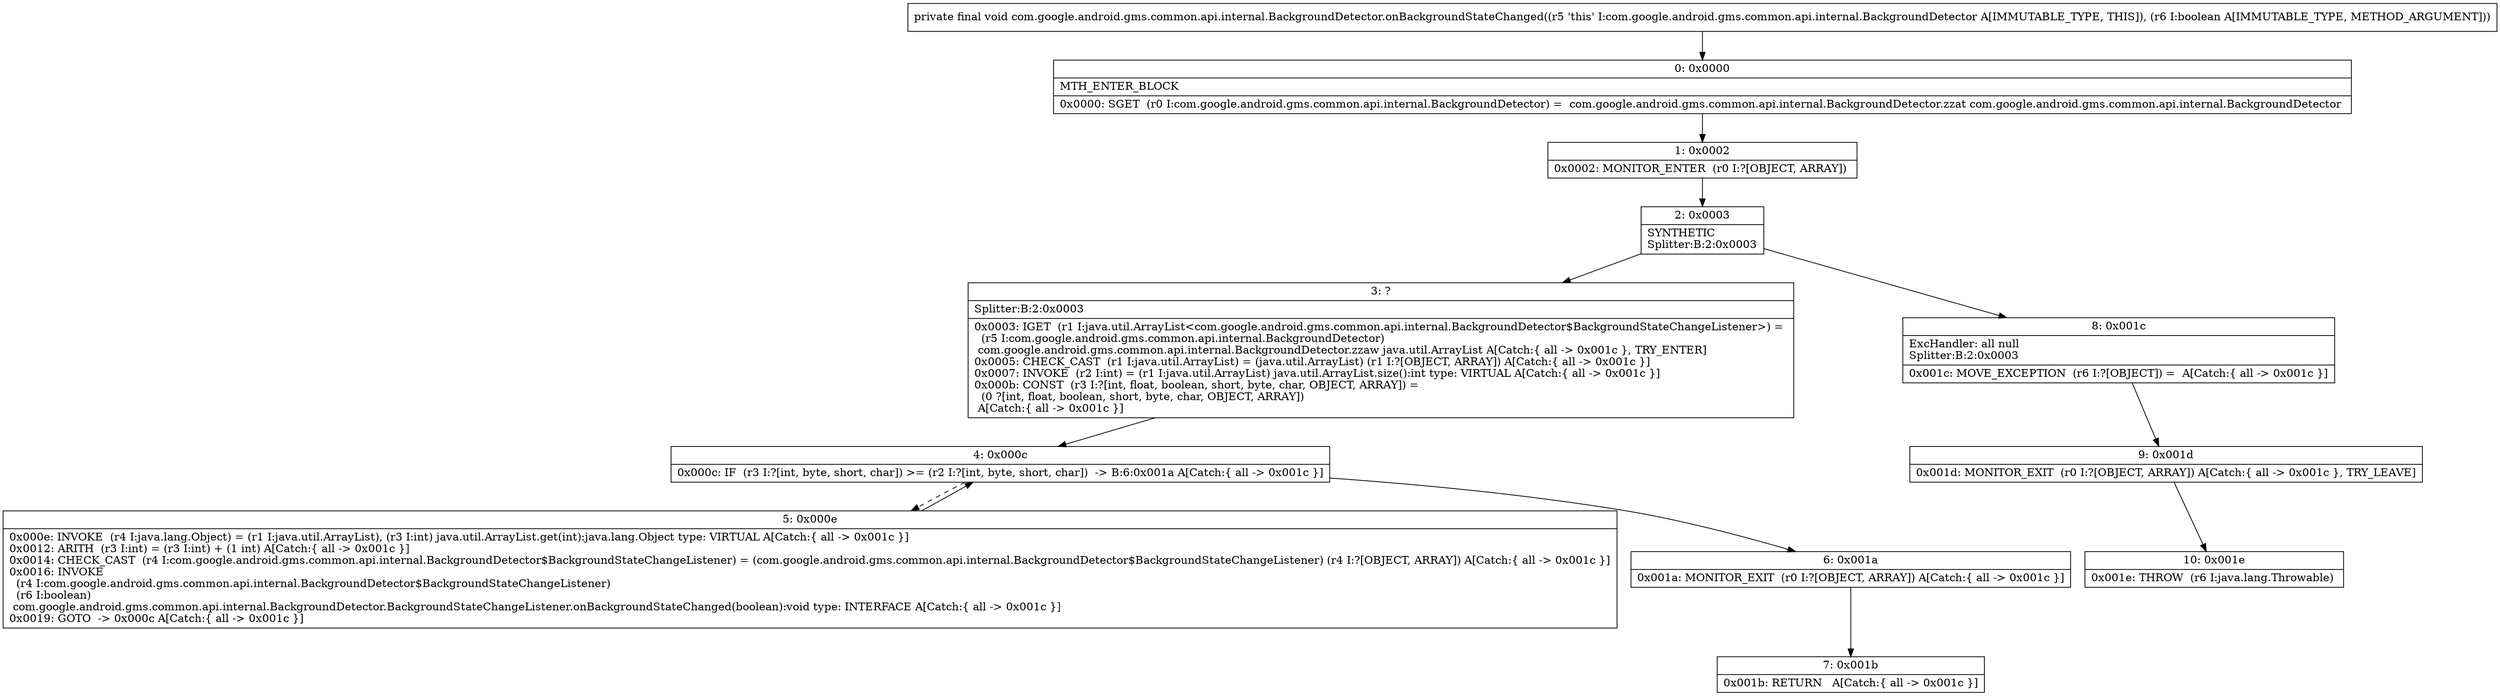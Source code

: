 digraph "CFG forcom.google.android.gms.common.api.internal.BackgroundDetector.onBackgroundStateChanged(Z)V" {
Node_0 [shape=record,label="{0\:\ 0x0000|MTH_ENTER_BLOCK\l|0x0000: SGET  (r0 I:com.google.android.gms.common.api.internal.BackgroundDetector) =  com.google.android.gms.common.api.internal.BackgroundDetector.zzat com.google.android.gms.common.api.internal.BackgroundDetector \l}"];
Node_1 [shape=record,label="{1\:\ 0x0002|0x0002: MONITOR_ENTER  (r0 I:?[OBJECT, ARRAY]) \l}"];
Node_2 [shape=record,label="{2\:\ 0x0003|SYNTHETIC\lSplitter:B:2:0x0003\l}"];
Node_3 [shape=record,label="{3\:\ ?|Splitter:B:2:0x0003\l|0x0003: IGET  (r1 I:java.util.ArrayList\<com.google.android.gms.common.api.internal.BackgroundDetector$BackgroundStateChangeListener\>) = \l  (r5 I:com.google.android.gms.common.api.internal.BackgroundDetector)\l com.google.android.gms.common.api.internal.BackgroundDetector.zzaw java.util.ArrayList A[Catch:\{ all \-\> 0x001c \}, TRY_ENTER]\l0x0005: CHECK_CAST  (r1 I:java.util.ArrayList) = (java.util.ArrayList) (r1 I:?[OBJECT, ARRAY]) A[Catch:\{ all \-\> 0x001c \}]\l0x0007: INVOKE  (r2 I:int) = (r1 I:java.util.ArrayList) java.util.ArrayList.size():int type: VIRTUAL A[Catch:\{ all \-\> 0x001c \}]\l0x000b: CONST  (r3 I:?[int, float, boolean, short, byte, char, OBJECT, ARRAY]) = \l  (0 ?[int, float, boolean, short, byte, char, OBJECT, ARRAY])\l A[Catch:\{ all \-\> 0x001c \}]\l}"];
Node_4 [shape=record,label="{4\:\ 0x000c|0x000c: IF  (r3 I:?[int, byte, short, char]) \>= (r2 I:?[int, byte, short, char])  \-\> B:6:0x001a A[Catch:\{ all \-\> 0x001c \}]\l}"];
Node_5 [shape=record,label="{5\:\ 0x000e|0x000e: INVOKE  (r4 I:java.lang.Object) = (r1 I:java.util.ArrayList), (r3 I:int) java.util.ArrayList.get(int):java.lang.Object type: VIRTUAL A[Catch:\{ all \-\> 0x001c \}]\l0x0012: ARITH  (r3 I:int) = (r3 I:int) + (1 int) A[Catch:\{ all \-\> 0x001c \}]\l0x0014: CHECK_CAST  (r4 I:com.google.android.gms.common.api.internal.BackgroundDetector$BackgroundStateChangeListener) = (com.google.android.gms.common.api.internal.BackgroundDetector$BackgroundStateChangeListener) (r4 I:?[OBJECT, ARRAY]) A[Catch:\{ all \-\> 0x001c \}]\l0x0016: INVOKE  \l  (r4 I:com.google.android.gms.common.api.internal.BackgroundDetector$BackgroundStateChangeListener)\l  (r6 I:boolean)\l com.google.android.gms.common.api.internal.BackgroundDetector.BackgroundStateChangeListener.onBackgroundStateChanged(boolean):void type: INTERFACE A[Catch:\{ all \-\> 0x001c \}]\l0x0019: GOTO  \-\> 0x000c A[Catch:\{ all \-\> 0x001c \}]\l}"];
Node_6 [shape=record,label="{6\:\ 0x001a|0x001a: MONITOR_EXIT  (r0 I:?[OBJECT, ARRAY]) A[Catch:\{ all \-\> 0x001c \}]\l}"];
Node_7 [shape=record,label="{7\:\ 0x001b|0x001b: RETURN   A[Catch:\{ all \-\> 0x001c \}]\l}"];
Node_8 [shape=record,label="{8\:\ 0x001c|ExcHandler: all null\lSplitter:B:2:0x0003\l|0x001c: MOVE_EXCEPTION  (r6 I:?[OBJECT]) =  A[Catch:\{ all \-\> 0x001c \}]\l}"];
Node_9 [shape=record,label="{9\:\ 0x001d|0x001d: MONITOR_EXIT  (r0 I:?[OBJECT, ARRAY]) A[Catch:\{ all \-\> 0x001c \}, TRY_LEAVE]\l}"];
Node_10 [shape=record,label="{10\:\ 0x001e|0x001e: THROW  (r6 I:java.lang.Throwable) \l}"];
MethodNode[shape=record,label="{private final void com.google.android.gms.common.api.internal.BackgroundDetector.onBackgroundStateChanged((r5 'this' I:com.google.android.gms.common.api.internal.BackgroundDetector A[IMMUTABLE_TYPE, THIS]), (r6 I:boolean A[IMMUTABLE_TYPE, METHOD_ARGUMENT])) }"];
MethodNode -> Node_0;
Node_0 -> Node_1;
Node_1 -> Node_2;
Node_2 -> Node_3;
Node_2 -> Node_8;
Node_3 -> Node_4;
Node_4 -> Node_5[style=dashed];
Node_4 -> Node_6;
Node_5 -> Node_4;
Node_6 -> Node_7;
Node_8 -> Node_9;
Node_9 -> Node_10;
}

